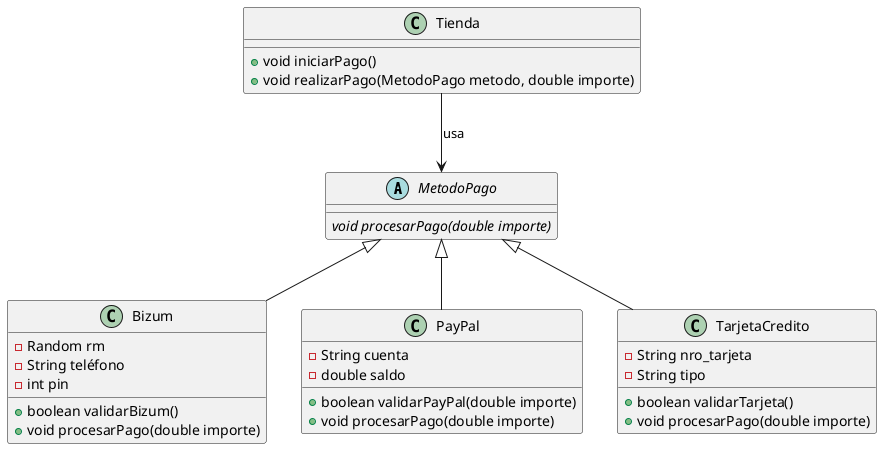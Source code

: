 @startuml
abstract class MetodoPago {
  {abstract} void procesarPago(double importe)
}

class Bizum {
  - Random rm
  - String teléfono
  - int pin
  + boolean validarBizum()
  + void procesarPago(double importe)
}

class PayPal {
  - String cuenta
  - double saldo
  + boolean validarPayPal(double importe)
  + void procesarPago(double importe)
}

class TarjetaCredito {
  - String nro_tarjeta
  - String tipo
  + boolean validarTarjeta()
  + void procesarPago(double importe)
}

class Tienda {
  + void iniciarPago()
  + void realizarPago(MetodoPago metodo, double importe)
}

MetodoPago <|-- Bizum
MetodoPago <|-- PayPal
MetodoPago <|-- TarjetaCredito

Tienda --> MetodoPago : usa
@enduml